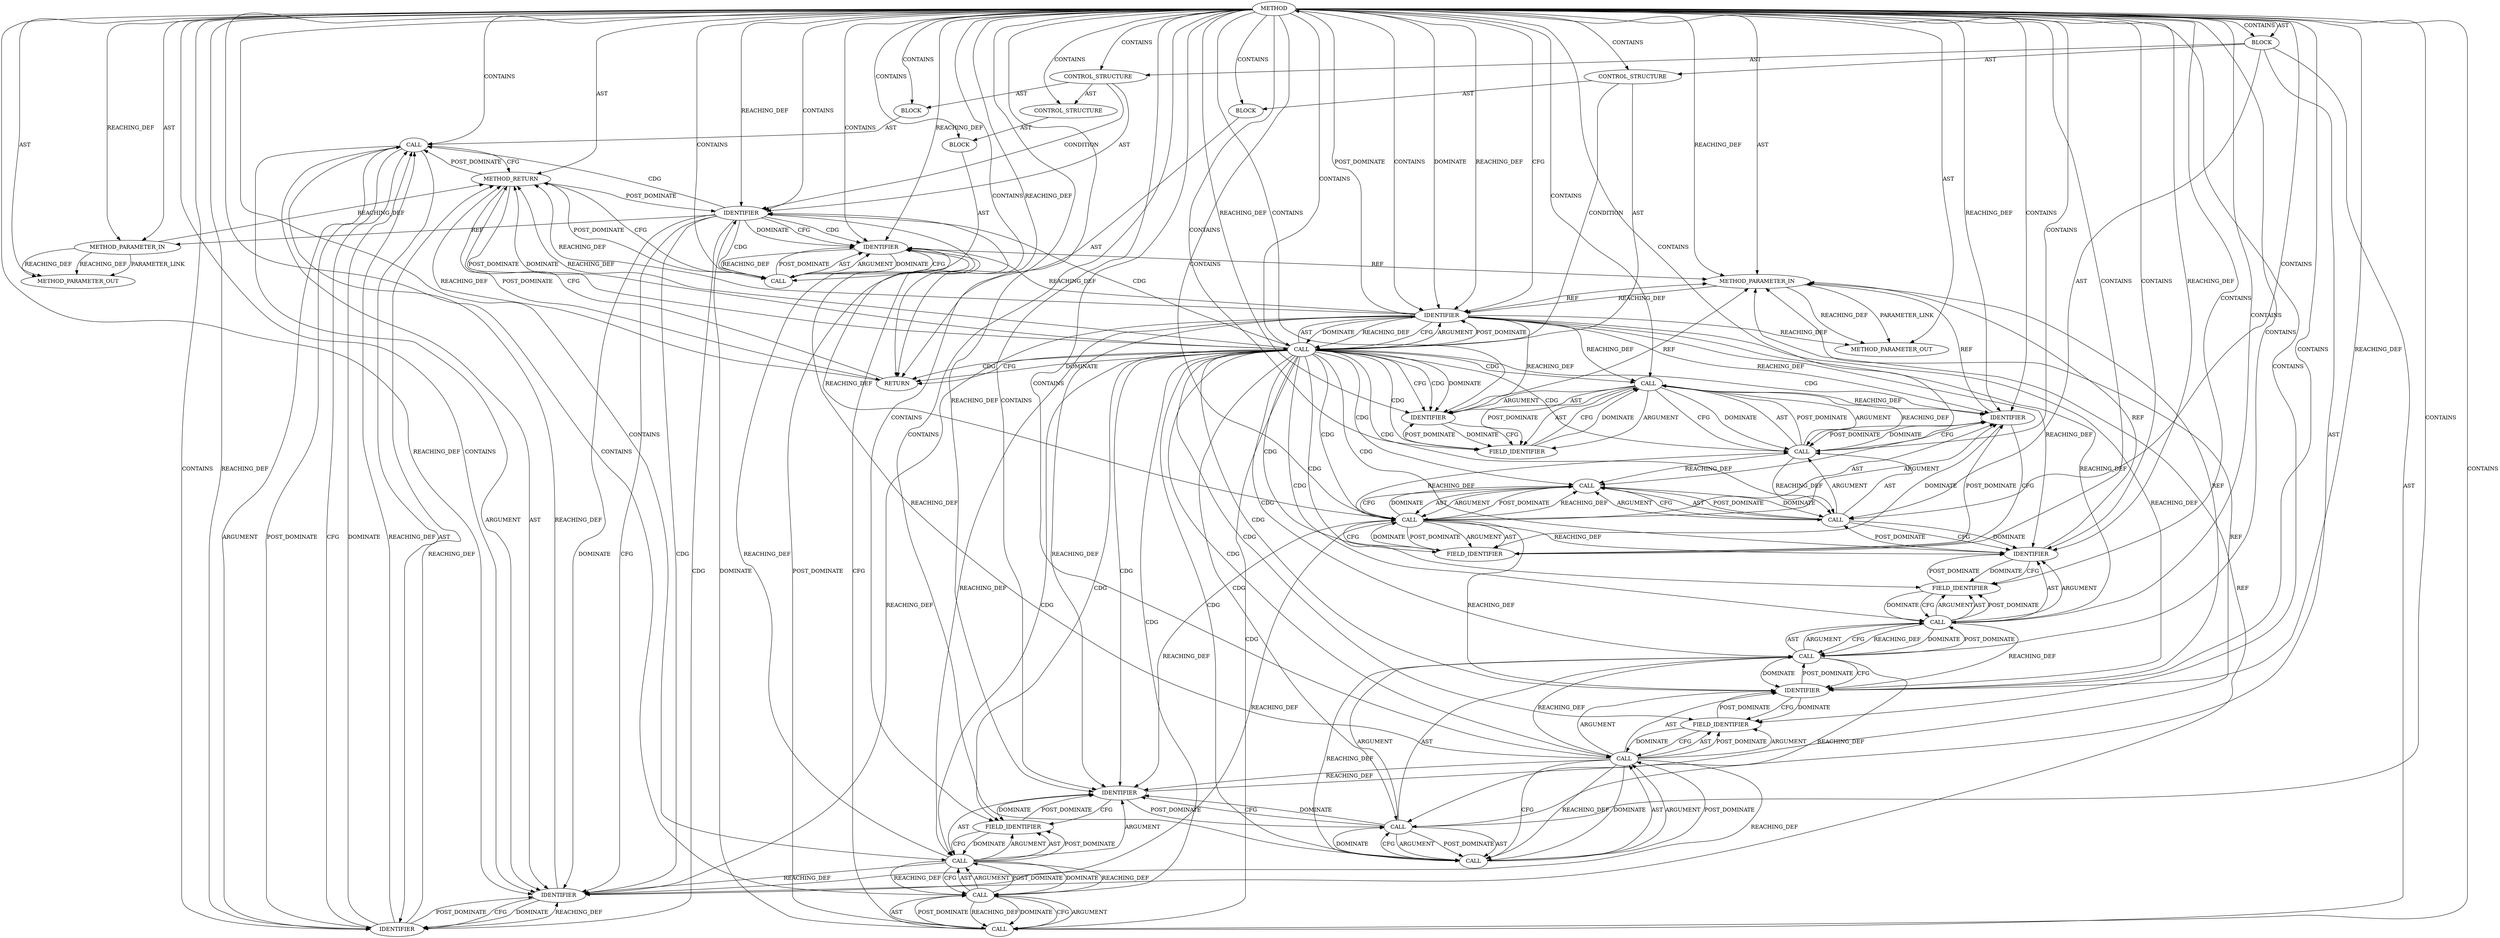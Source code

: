 digraph {
  21455 [label=METHOD_PARAMETER_OUT ORDER=1 CODE="struct sock *sk" IS_VARIADIC=false COLUMN_NUMBER=19 LINE_NUMBER=328 TYPE_FULL_NAME="sock*" EVALUATION_STRATEGY="BY_VALUE" INDEX=1 NAME="sk"]
  6484 [label=CONTROL_STRUCTURE CONTROL_STRUCTURE_TYPE="IF" ORDER=5 PARSER_TYPE_NAME="CASTIfStatement" ARGUMENT_INDEX=-1 CODE="if (sk)" COLUMN_NUMBER=2 LINE_NUMBER=337]
  6463 [label=CALL ORDER=1 ARGUMENT_INDEX=1 CODE="ctx->crypto_send" COLUMN_NUMBER=20 METHOD_FULL_NAME="<operator>.indirectFieldAccess" LINE_NUMBER=333 TYPE_FULL_NAME="<empty>" DISPATCH_TYPE="STATIC_DISPATCH" SIGNATURE="" NAME="<operator>.indirectFieldAccess"]
  6491 [label=BLOCK ORDER=1 ARGUMENT_INDEX=-1 CODE="<empty>" COLUMN_NUMBER=3 LINE_NUMBER=340 TYPE_FULL_NAME="void"]
  6480 [label=CALL ORDER=1 ARGUMENT_INDEX=1 CODE="&ctx->tx_lock" COLUMN_NUMBER=16 METHOD_FULL_NAME="<operator>.addressOf" LINE_NUMBER=335 TYPE_FULL_NAME="<empty>" DISPATCH_TYPE="STATIC_DISPATCH" SIGNATURE="" NAME="<operator>.addressOf"]
  6487 [label=CALL ORDER=1 ARGUMENT_INDEX=1 CODE="kfree_rcu(ctx, rcu)" COLUMN_NUMBER=3 METHOD_FULL_NAME="kfree_rcu" LINE_NUMBER=338 TYPE_FULL_NAME="<empty>" DISPATCH_TYPE="STATIC_DISPATCH" SIGNATURE="" NAME="kfree_rcu"]
  6459 [label=BLOCK ORDER=2 ARGUMENT_INDEX=-1 CODE="<empty>" COLUMN_NUMBER=3 LINE_NUMBER=331 TYPE_FULL_NAME="void"]
  6464 [label=IDENTIFIER ORDER=1 ARGUMENT_INDEX=1 CODE="ctx" COLUMN_NUMBER=20 LINE_NUMBER=333 TYPE_FULL_NAME="tls_context*" NAME="ctx"]
  6482 [label=IDENTIFIER ORDER=1 ARGUMENT_INDEX=1 CODE="ctx" COLUMN_NUMBER=17 LINE_NUMBER=335 TYPE_FULL_NAME="tls_context*" NAME="ctx"]
  6461 [label=CALL ORDER=2 ARGUMENT_INDEX=-1 CODE="memzero_explicit(&ctx->crypto_send, sizeof(ctx->crypto_send))" COLUMN_NUMBER=2 METHOD_FULL_NAME="memzero_explicit" LINE_NUMBER=333 TYPE_FULL_NAME="<empty>" DISPATCH_TYPE="STATIC_DISPATCH" SIGNATURE="" NAME="memzero_explicit"]
  6473 [label=IDENTIFIER ORDER=1 ARGUMENT_INDEX=1 CODE="ctx" COLUMN_NUMBER=20 LINE_NUMBER=334 TYPE_FULL_NAME="tls_context*" NAME="ctx"]
  6460 [label=RETURN ORDER=1 ARGUMENT_INDEX=1 CODE="return;" COLUMN_NUMBER=3 LINE_NUMBER=331]
  6455 [label=BLOCK ORDER=3 ARGUMENT_INDEX=-1 CODE="{
	if (!ctx)
		return;

	memzero_explicit(&ctx->crypto_send, sizeof(ctx->crypto_send));
	memzero_explicit(&ctx->crypto_recv, sizeof(ctx->crypto_recv));
	mutex_destroy(&ctx->tx_lock);

	if (sk)
		kfree_rcu(ctx, rcu);
	else
		kfree(ctx);
}" COLUMN_NUMBER=1 LINE_NUMBER=329 TYPE_FULL_NAME="void"]
  6468 [label=IDENTIFIER ORDER=1 ARGUMENT_INDEX=1 CODE="ctx" COLUMN_NUMBER=45 LINE_NUMBER=333 TYPE_FULL_NAME="tls_context*" NAME="ctx"]
  6465 [label=FIELD_IDENTIFIER ORDER=2 ARGUMENT_INDEX=2 CODE="crypto_send" COLUMN_NUMBER=20 LINE_NUMBER=333 CANONICAL_NAME="crypto_send"]
  6477 [label=IDENTIFIER ORDER=1 ARGUMENT_INDEX=1 CODE="ctx" COLUMN_NUMBER=45 LINE_NUMBER=334 TYPE_FULL_NAME="tls_context*" NAME="ctx"]
  6492 [label=CALL ORDER=1 ARGUMENT_INDEX=1 CODE="kfree(ctx)" COLUMN_NUMBER=3 METHOD_FULL_NAME="kfree" LINE_NUMBER=340 TYPE_FULL_NAME="<empty>" DISPATCH_TYPE="STATIC_DISPATCH" SIGNATURE="" NAME="kfree"]
  6472 [label=CALL ORDER=1 ARGUMENT_INDEX=1 CODE="ctx->crypto_recv" COLUMN_NUMBER=20 METHOD_FULL_NAME="<operator>.indirectFieldAccess" LINE_NUMBER=334 TYPE_FULL_NAME="<empty>" DISPATCH_TYPE="STATIC_DISPATCH" SIGNATURE="" NAME="<operator>.indirectFieldAccess"]
  6452 [label=METHOD COLUMN_NUMBER=1 LINE_NUMBER=328 COLUMN_NUMBER_END=1 IS_EXTERNAL=false SIGNATURE="void tls_ctx_free (sock*,tls_context*)" NAME="tls_ctx_free" AST_PARENT_TYPE="TYPE_DECL" AST_PARENT_FULL_NAME="tls_main.c:<global>" ORDER=101 CODE="void tls_ctx_free(struct sock *sk, struct tls_context *ctx)
{
	if (!ctx)
		return;

	memzero_explicit(&ctx->crypto_send, sizeof(ctx->crypto_send));
	memzero_explicit(&ctx->crypto_recv, sizeof(ctx->crypto_recv));
	mutex_destroy(&ctx->tx_lock);

	if (sk)
		kfree_rcu(ctx, rcu);
	else
		kfree(ctx);
}" FULL_NAME="tls_ctx_free" LINE_NUMBER_END=341 FILENAME="tls_main.c"]
  6475 [label=CALL ORDER=2 ARGUMENT_INDEX=2 CODE="sizeof(ctx->crypto_recv)" COLUMN_NUMBER=38 METHOD_FULL_NAME="<operator>.sizeOf" LINE_NUMBER=334 TYPE_FULL_NAME="<empty>" DISPATCH_TYPE="STATIC_DISPATCH" SIGNATURE="" NAME="<operator>.sizeOf"]
  6456 [label=CONTROL_STRUCTURE CONTROL_STRUCTURE_TYPE="IF" ORDER=1 PARSER_TYPE_NAME="CASTIfStatement" ARGUMENT_INDEX=-1 CODE="if (!ctx)" COLUMN_NUMBER=2 LINE_NUMBER=330]
  6470 [label=CALL ORDER=3 ARGUMENT_INDEX=-1 CODE="memzero_explicit(&ctx->crypto_recv, sizeof(ctx->crypto_recv))" COLUMN_NUMBER=2 METHOD_FULL_NAME="memzero_explicit" LINE_NUMBER=334 TYPE_FULL_NAME="<empty>" DISPATCH_TYPE="STATIC_DISPATCH" SIGNATURE="" NAME="memzero_explicit"]
  6462 [label=CALL ORDER=1 ARGUMENT_INDEX=1 CODE="&ctx->crypto_send" COLUMN_NUMBER=19 METHOD_FULL_NAME="<operator>.addressOf" LINE_NUMBER=333 TYPE_FULL_NAME="<empty>" DISPATCH_TYPE="STATIC_DISPATCH" SIGNATURE="" NAME="<operator>.addressOf"]
  6476 [label=CALL ORDER=1 ARGUMENT_INDEX=1 CODE="ctx->crypto_recv" COLUMN_NUMBER=45 METHOD_FULL_NAME="<operator>.indirectFieldAccess" LINE_NUMBER=334 TYPE_FULL_NAME="<empty>" DISPATCH_TYPE="STATIC_DISPATCH" SIGNATURE="" NAME="<operator>.indirectFieldAccess"]
  6494 [label=METHOD_RETURN ORDER=4 CODE="RET" COLUMN_NUMBER=1 LINE_NUMBER=328 TYPE_FULL_NAME="void" EVALUATION_STRATEGY="BY_VALUE"]
  6479 [label=CALL ORDER=4 ARGUMENT_INDEX=-1 CODE="mutex_destroy(&ctx->tx_lock)" COLUMN_NUMBER=2 METHOD_FULL_NAME="mutex_destroy" LINE_NUMBER=335 TYPE_FULL_NAME="<empty>" DISPATCH_TYPE="STATIC_DISPATCH" SIGNATURE="" NAME="mutex_destroy"]
  6453 [label=METHOD_PARAMETER_IN ORDER=1 CODE="struct sock *sk" IS_VARIADIC=false COLUMN_NUMBER=19 LINE_NUMBER=328 TYPE_FULL_NAME="sock*" EVALUATION_STRATEGY="BY_VALUE" INDEX=1 NAME="sk"]
  6481 [label=CALL ORDER=1 ARGUMENT_INDEX=1 CODE="ctx->tx_lock" COLUMN_NUMBER=17 METHOD_FULL_NAME="<operator>.indirectFieldAccess" LINE_NUMBER=335 TYPE_FULL_NAME="<empty>" DISPATCH_TYPE="STATIC_DISPATCH" SIGNATURE="" NAME="<operator>.indirectFieldAccess"]
  6457 [label=CALL ORDER=1 ARGUMENT_INDEX=-1 CODE="!ctx" COLUMN_NUMBER=6 METHOD_FULL_NAME="<operator>.logicalNot" LINE_NUMBER=330 TYPE_FULL_NAME="<empty>" DISPATCH_TYPE="STATIC_DISPATCH" SIGNATURE="" NAME="<operator>.logicalNot"]
  6467 [label=CALL ORDER=1 ARGUMENT_INDEX=1 CODE="ctx->crypto_send" COLUMN_NUMBER=45 METHOD_FULL_NAME="<operator>.indirectFieldAccess" LINE_NUMBER=333 TYPE_FULL_NAME="<empty>" DISPATCH_TYPE="STATIC_DISPATCH" SIGNATURE="" NAME="<operator>.indirectFieldAccess"]
  6489 [label=IDENTIFIER ORDER=2 ARGUMENT_INDEX=2 CODE="rcu" COLUMN_NUMBER=18 LINE_NUMBER=338 TYPE_FULL_NAME="ANY" NAME="rcu"]
  6486 [label=BLOCK ORDER=2 ARGUMENT_INDEX=-1 CODE="<empty>" COLUMN_NUMBER=3 LINE_NUMBER=338 TYPE_FULL_NAME="void"]
  6478 [label=FIELD_IDENTIFIER ORDER=2 ARGUMENT_INDEX=2 CODE="crypto_recv" COLUMN_NUMBER=45 LINE_NUMBER=334 CANONICAL_NAME="crypto_recv"]
  6483 [label=FIELD_IDENTIFIER ORDER=2 ARGUMENT_INDEX=2 CODE="tx_lock" COLUMN_NUMBER=17 LINE_NUMBER=335 CANONICAL_NAME="tx_lock"]
  6469 [label=FIELD_IDENTIFIER ORDER=2 ARGUMENT_INDEX=2 CODE="crypto_send" COLUMN_NUMBER=45 LINE_NUMBER=333 CANONICAL_NAME="crypto_send"]
  6471 [label=CALL ORDER=1 ARGUMENT_INDEX=1 CODE="&ctx->crypto_recv" COLUMN_NUMBER=19 METHOD_FULL_NAME="<operator>.addressOf" LINE_NUMBER=334 TYPE_FULL_NAME="<empty>" DISPATCH_TYPE="STATIC_DISPATCH" SIGNATURE="" NAME="<operator>.addressOf"]
  6488 [label=IDENTIFIER ORDER=1 ARGUMENT_INDEX=1 CODE="ctx" COLUMN_NUMBER=13 LINE_NUMBER=338 TYPE_FULL_NAME="tls_context*" NAME="ctx"]
  6474 [label=FIELD_IDENTIFIER ORDER=2 ARGUMENT_INDEX=2 CODE="crypto_recv" COLUMN_NUMBER=20 LINE_NUMBER=334 CANONICAL_NAME="crypto_recv"]
  6490 [label=CONTROL_STRUCTURE CONTROL_STRUCTURE_TYPE="ELSE" ORDER=3 PARSER_TYPE_NAME="CASTExpressionStatement" ARGUMENT_INDEX=-1 CODE="else" COLUMN_NUMBER=3 LINE_NUMBER=340]
  6458 [label=IDENTIFIER ORDER=1 ARGUMENT_INDEX=1 CODE="ctx" COLUMN_NUMBER=7 LINE_NUMBER=330 TYPE_FULL_NAME="tls_context*" NAME="ctx"]
  6466 [label=CALL ORDER=2 ARGUMENT_INDEX=2 CODE="sizeof(ctx->crypto_send)" COLUMN_NUMBER=38 METHOD_FULL_NAME="<operator>.sizeOf" LINE_NUMBER=333 TYPE_FULL_NAME="<empty>" DISPATCH_TYPE="STATIC_DISPATCH" SIGNATURE="" NAME="<operator>.sizeOf"]
  21456 [label=METHOD_PARAMETER_OUT ORDER=2 CODE="struct tls_context *ctx" IS_VARIADIC=false COLUMN_NUMBER=36 LINE_NUMBER=328 TYPE_FULL_NAME="tls_context*" EVALUATION_STRATEGY="BY_VALUE" INDEX=2 NAME="ctx"]
  6454 [label=METHOD_PARAMETER_IN ORDER=2 CODE="struct tls_context *ctx" IS_VARIADIC=false COLUMN_NUMBER=36 LINE_NUMBER=328 TYPE_FULL_NAME="tls_context*" EVALUATION_STRATEGY="BY_VALUE" INDEX=2 NAME="ctx"]
  6485 [label=IDENTIFIER ORDER=1 ARGUMENT_INDEX=-1 CODE="sk" COLUMN_NUMBER=6 LINE_NUMBER=337 TYPE_FULL_NAME="sock*" NAME="sk"]
  6493 [label=IDENTIFIER ORDER=1 ARGUMENT_INDEX=1 CODE="ctx" COLUMN_NUMBER=9 LINE_NUMBER=340 TYPE_FULL_NAME="tls_context*" NAME="ctx"]
  6473 -> 6461 [label=POST_DOMINATE ]
  6452 -> 6488 [label=CONTAINS ]
  6489 -> 6488 [label=REACHING_DEF VARIABLE="rcu"]
  6463 -> 6462 [label=REACHING_DEF VARIABLE="ctx->crypto_send"]
  6458 -> 6493 [label=REACHING_DEF VARIABLE="ctx"]
  6452 -> 6478 [label=CONTAINS ]
  6452 -> 6469 [label=CONTAINS ]
  6458 -> 6457 [label=CFG ]
  6463 -> 6465 [label=AST ]
  6484 -> 6485 [label=CONDITION ]
  6452 -> 6458 [label=CONTAINS ]
  6452 -> 6466 [label=CONTAINS ]
  6476 -> 6488 [label=REACHING_DEF VARIABLE="ctx->crypto_recv"]
  6477 -> 6478 [label=CFG ]
  6452 -> 6458 [label=DOMINATE ]
  6475 -> 6476 [label=AST ]
  6467 -> 6473 [label=REACHING_DEF VARIABLE="ctx->crypto_send"]
  6472 -> 6473 [label=AST ]
  6489 -> 6494 [label=REACHING_DEF VARIABLE="rcu"]
  6452 -> 6491 [label=CONTAINS ]
  6452 -> 6462 [label=CONTAINS ]
  6457 -> 6480 [label=CDG ]
  6487 -> 6488 [label=ARGUMENT ]
  6455 -> 6479 [label=AST ]
  6476 -> 6475 [label=CFG ]
  6464 -> 6465 [label=DOMINATE ]
  6490 -> 6491 [label=AST ]
  6472 -> 6474 [label=ARGUMENT ]
  6452 -> 6481 [label=CONTAINS ]
  6467 -> 6466 [label=REACHING_DEF VARIABLE="ctx->crypto_send"]
  6473 -> 6454 [label=REF ]
  6457 -> 6463 [label=CDG ]
  6487 -> 6489 [label=AST ]
  6481 -> 6488 [label=REACHING_DEF VARIABLE="ctx->tx_lock"]
  6471 -> 6472 [label=POST_DOMINATE ]
  6452 -> 6467 [label=CONTAINS ]
  6452 -> 6494 [label=AST ]
  6480 -> 6479 [label=REACHING_DEF VARIABLE="&ctx->tx_lock"]
  6467 -> 6469 [label=POST_DOMINATE ]
  6452 -> 6471 [label=CONTAINS ]
  6476 -> 6477 [label=ARGUMENT ]
  6481 -> 6493 [label=REACHING_DEF VARIABLE="ctx->tx_lock"]
  6466 -> 6467 [label=AST ]
  6452 -> 21456 [label=AST ]
  6493 -> 6492 [label=DOMINATE ]
  6485 -> 6492 [label=CDG ]
  6480 -> 6479 [label=DOMINATE ]
  6493 -> 6454 [label=REF ]
  6476 -> 6493 [label=REACHING_DEF VARIABLE="ctx->crypto_recv"]
  6457 -> 6472 [label=CDG ]
  6454 -> 21456 [label=REACHING_DEF VARIABLE="ctx"]
  6463 -> 6465 [label=ARGUMENT ]
  6479 -> 6485 [label=CFG ]
  6452 -> 6473 [label=CONTAINS ]
  6461 -> 6462 [label=ARGUMENT ]
  6483 -> 6482 [label=POST_DOMINATE ]
  6460 -> 6494 [label=CFG ]
  6456 -> 6457 [label=CONDITION ]
  6481 -> 6483 [label=ARGUMENT ]
  6457 -> 6494 [label=DOMINATE ]
  6463 -> 6464 [label=ARGUMENT ]
  6469 -> 6467 [label=CFG ]
  6484 -> 6486 [label=AST ]
  6488 -> 6487 [label=REACHING_DEF VARIABLE="ctx"]
  6457 -> 6483 [label=CDG ]
  6452 -> 6480 [label=CONTAINS ]
  6487 -> 6489 [label=ARGUMENT ]
  6457 -> 6466 [label=CDG ]
  6494 -> 6487 [label=POST_DOMINATE ]
  6455 -> 6470 [label=AST ]
  6472 -> 6471 [label=CFG ]
  6478 -> 6476 [label=CFG ]
  6468 -> 6469 [label=CFG ]
  6468 -> 6469 [label=DOMINATE ]
  6457 -> 6465 [label=CDG ]
  6480 -> 6481 [label=AST ]
  6466 -> 6467 [label=POST_DOMINATE ]
  6469 -> 6468 [label=POST_DOMINATE ]
  6494 -> 6460 [label=POST_DOMINATE ]
  6487 -> 6489 [label=POST_DOMINATE ]
  6477 -> 6478 [label=DOMINATE ]
  6457 -> 6475 [label=CDG ]
  6452 -> 6488 [label=REACHING_DEF VARIABLE=""]
  6472 -> 6474 [label=AST ]
  6452 -> 6455 [label=CONTAINS ]
  6454 -> 6458 [label=REACHING_DEF VARIABLE="ctx"]
  6485 -> 6489 [label=CDG ]
  6462 -> 6463 [label=AST ]
  6452 -> 6470 [label=CONTAINS ]
  6477 -> 6454 [label=REF ]
  6452 -> 6454 [label=REACHING_DEF VARIABLE=""]
  6457 -> 6458 [label=ARGUMENT ]
  6485 -> 6453 [label=REF ]
  6452 -> 6486 [label=CONTAINS ]
  6481 -> 6483 [label=AST ]
  6475 -> 6470 [label=DOMINATE ]
  6468 -> 6454 [label=REF ]
  6455 -> 6461 [label=AST ]
  6453 -> 21455 [label=PARAMETER_LINK ]
  6457 -> 6473 [label=CDG ]
  6458 -> 6457 [label=DOMINATE ]
  6452 -> 6477 [label=REACHING_DEF VARIABLE=""]
  6452 -> 6457 [label=CONTAINS ]
  6452 -> 6461 [label=CONTAINS ]
  6493 -> 6492 [label=REACHING_DEF VARIABLE="ctx"]
  6473 -> 6474 [label=DOMINATE ]
  6457 -> 6461 [label=CDG ]
  6452 -> 6482 [label=CONTAINS ]
  6458 -> 6468 [label=REACHING_DEF VARIABLE="ctx"]
  6474 -> 6472 [label=CFG ]
  6457 -> 6460 [label=DOMINATE ]
  6458 -> 6472 [label=REACHING_DEF VARIABLE="ctx"]
  6486 -> 6487 [label=AST ]
  6471 -> 6477 [label=DOMINATE ]
  6452 -> 6479 [label=CONTAINS ]
  6455 -> 6456 [label=AST ]
  6453 -> 6494 [label=REACHING_DEF VARIABLE="sk"]
  6467 -> 6468 [label=ARGUMENT ]
  6452 -> 6474 [label=CONTAINS ]
  6463 -> 6468 [label=REACHING_DEF VARIABLE="ctx->crypto_send"]
  6452 -> 6476 [label=CONTAINS ]
  6461 -> 6466 [label=AST ]
  6484 -> 6485 [label=AST ]
  6462 -> 6463 [label=POST_DOMINATE ]
  6457 -> 6460 [label=CDG ]
  6492 -> 6493 [label=POST_DOMINATE ]
  6460 -> 6494 [label=REACHING_DEF VARIABLE="<RET>"]
  6457 -> 6474 [label=CDG ]
  6480 -> 6479 [label=CFG ]
  6452 -> 6484 [label=CONTAINS ]
  6465 -> 6463 [label=CFG ]
  6474 -> 6473 [label=POST_DOMINATE ]
  6492 -> 6493 [label=AST ]
  6472 -> 6473 [label=ARGUMENT ]
  6458 -> 6473 [label=REACHING_DEF VARIABLE="ctx"]
  6452 -> 6490 [label=CONTAINS ]
  6479 -> 6485 [label=DOMINATE ]
  6480 -> 6481 [label=ARGUMENT ]
  6462 -> 6466 [label=REACHING_DEF VARIABLE="&ctx->crypto_send"]
  6482 -> 6454 [label=REF ]
  6478 -> 6476 [label=DOMINATE ]
  6458 -> 21456 [label=REACHING_DEF VARIABLE="ctx"]
  6457 -> 6494 [label=REACHING_DEF VARIABLE="!ctx"]
  6452 -> 6458 [label=REACHING_DEF VARIABLE=""]
  6492 -> 6494 [label=CFG ]
  6462 -> 6468 [label=CFG ]
  6478 -> 6477 [label=POST_DOMINATE ]
  6457 -> 6476 [label=CDG ]
  6452 -> 6456 [label=CONTAINS ]
  6457 -> 6468 [label=CDG ]
  6487 -> 6488 [label=AST ]
  6470 -> 6475 [label=ARGUMENT ]
  6481 -> 6483 [label=POST_DOMINATE ]
  6471 -> 6472 [label=AST ]
  6476 -> 6478 [label=AST ]
  6481 -> 6480 [label=CFG ]
  6480 -> 6481 [label=POST_DOMINATE ]
  6457 -> 6481 [label=CDG ]
  6452 -> 6485 [label=CONTAINS ]
  6452 -> 6453 [label=AST ]
  6476 -> 6482 [label=REACHING_DEF VARIABLE="ctx->crypto_recv"]
  6457 -> 6458 [label=POST_DOMINATE ]
  6479 -> 6480 [label=ARGUMENT ]
  6456 -> 6459 [label=AST ]
  6457 -> 6460 [label=CFG ]
  6471 -> 6472 [label=ARGUMENT ]
  6458 -> 6457 [label=REACHING_DEF VARIABLE="ctx"]
  6476 -> 6475 [label=REACHING_DEF VARIABLE="ctx->crypto_recv"]
  6467 -> 6468 [label=AST ]
  6467 -> 6469 [label=ARGUMENT ]
  6489 -> 6488 [label=POST_DOMINATE ]
  6492 -> 6493 [label=ARGUMENT ]
  6452 -> 6482 [label=REACHING_DEF VARIABLE=""]
  6452 -> 6463 [label=CONTAINS ]
  6452 -> 6483 [label=CONTAINS ]
  6472 -> 6474 [label=POST_DOMINATE ]
  6485 -> 6488 [label=CDG ]
  6452 -> 6459 [label=CONTAINS ]
  6452 -> 6473 [label=REACHING_DEF VARIABLE=""]
  6457 -> 6482 [label=CDG ]
  6452 -> 6453 [label=REACHING_DEF VARIABLE=""]
  6470 -> 6482 [label=CFG ]
  6470 -> 6475 [label=POST_DOMINATE ]
  6459 -> 6460 [label=AST ]
  6467 -> 6477 [label=REACHING_DEF VARIABLE="ctx->crypto_send"]
  6452 -> 6465 [label=CONTAINS ]
  6457 -> 6462 [label=CDG ]
  6452 -> 6485 [label=REACHING_DEF VARIABLE=""]
  6457 -> 6458 [label=AST ]
  6452 -> 6464 [label=REACHING_DEF VARIABLE=""]
  6467 -> 6482 [label=REACHING_DEF VARIABLE="ctx->crypto_send"]
  6463 -> 6462 [label=CFG ]
  6458 -> 6464 [label=REACHING_DEF VARIABLE="ctx"]
  6485 -> 6488 [label=DOMINATE ]
  6452 -> 6487 [label=CONTAINS ]
  6487 -> 6494 [label=CFG ]
  6462 -> 6463 [label=ARGUMENT ]
  6455 -> 6484 [label=AST ]
  6475 -> 6476 [label=ARGUMENT ]
  6483 -> 6481 [label=CFG ]
  6470 -> 6475 [label=AST ]
  6488 -> 6489 [label=DOMINATE ]
  6461 -> 6466 [label=ARGUMENT ]
  6476 -> 6475 [label=DOMINATE ]
  6452 -> 6475 [label=CONTAINS ]
  6467 -> 6493 [label=REACHING_DEF VARIABLE="ctx->crypto_send"]
  6452 -> 6489 [label=CONTAINS ]
  6457 -> 6470 [label=CDG ]
  6482 -> 6483 [label=CFG ]
  6464 -> 6454 [label=REF ]
  6463 -> 6464 [label=AST ]
  6485 -> 6493 [label=CDG ]
  6476 -> 6478 [label=POST_DOMINATE ]
  6493 -> 6492 [label=CFG ]
  6481 -> 6480 [label=DOMINATE ]
  6457 -> 6478 [label=CDG ]
  6470 -> 6482 [label=DOMINATE ]
  6458 -> 6463 [label=REACHING_DEF VARIABLE="ctx"]
  6476 -> 6471 [label=REACHING_DEF VARIABLE="ctx->crypto_recv"]
  6483 -> 6481 [label=DOMINATE ]
  6461 -> 6473 [label=CFG ]
  6458 -> 6477 [label=REACHING_DEF VARIABLE="ctx"]
  6458 -> 6481 [label=REACHING_DEF VARIABLE="ctx"]
  6485 -> 6488 [label=CFG ]
  6481 -> 6480 [label=REACHING_DEF VARIABLE="ctx->tx_lock"]
  6481 -> 6480 [label=REACHING_DEF VARIABLE="ctx->tx_lock"]
  6452 -> 6454 [label=AST ]
  6452 -> 6460 [label=CONTAINS ]
  6457 -> 6467 [label=CDG ]
  6461 -> 6462 [label=AST ]
  6468 -> 6462 [label=POST_DOMINATE ]
  6475 -> 6476 [label=POST_DOMINATE ]
  6463 -> 6465 [label=POST_DOMINATE ]
  6452 -> 6464 [label=CONTAINS ]
  6458 -> 6454 [label=REF ]
  6452 -> 6460 [label=REACHING_DEF VARIABLE=""]
  6488 -> 6489 [label=CFG ]
  6479 -> 6480 [label=AST ]
  6452 -> 6458 [label=CFG ]
  6457 -> 6469 [label=CDG ]
  6454 -> 21456 [label=PARAMETER_LINK ]
  6452 -> 6492 [label=CONTAINS ]
  6494 -> 6485 [label=POST_DOMINATE ]
  6494 -> 6492 [label=POST_DOMINATE ]
  6457 -> 6485 [label=CDG ]
  6485 -> 6487 [label=CDG ]
  6471 -> 6477 [label=CFG ]
  6465 -> 6464 [label=POST_DOMINATE ]
  6457 -> 6477 [label=CDG ]
  6467 -> 6462 [label=REACHING_DEF VARIABLE="ctx->crypto_send"]
  6457 -> 6479 [label=CDG ]
  6452 -> 21455 [label=AST ]
  6489 -> 6487 [label=CFG ]
  6481 -> 6482 [label=AST ]
  6463 -> 6462 [label=DOMINATE ]
  6485 -> 6493 [label=DOMINATE ]
  6462 -> 6461 [label=REACHING_DEF VARIABLE="&ctx->crypto_send"]
  6484 -> 6490 [label=AST ]
  6452 -> 6493 [label=REACHING_DEF VARIABLE=""]
  6488 -> 6454 [label=REF ]
  6466 -> 6461 [label=CFG ]
  6453 -> 21455 [label=REACHING_DEF VARIABLE="sk"]
  6453 -> 21455 [label=REACHING_DEF VARIABLE="sk"]
  6489 -> 6487 [label=DOMINATE ]
  6461 -> 6473 [label=DOMINATE ]
  6469 -> 6467 [label=DOMINATE ]
  6452 -> 6477 [label=CONTAINS ]
  6472 -> 6471 [label=REACHING_DEF VARIABLE="ctx->crypto_recv"]
  6489 -> 6487 [label=REACHING_DEF VARIABLE="rcu"]
  6458 -> 6488 [label=REACHING_DEF VARIABLE="ctx"]
  6482 -> 6470 [label=POST_DOMINATE ]
  6485 -> 6493 [label=CFG ]
  6477 -> 6471 [label=POST_DOMINATE ]
  6457 -> 6471 [label=CDG ]
  6458 -> 6494 [label=REACHING_DEF VARIABLE="ctx"]
  6452 -> 6493 [label=CONTAINS ]
  6482 -> 6483 [label=DOMINATE ]
  6479 -> 6480 [label=POST_DOMINATE ]
  6470 -> 6471 [label=ARGUMENT ]
  6466 -> 6467 [label=ARGUMENT ]
  6473 -> 6474 [label=CFG ]
  6458 -> 6452 [label=POST_DOMINATE ]
  6465 -> 6463 [label=DOMINATE ]
  6491 -> 6492 [label=AST ]
  6485 -> 6479 [label=POST_DOMINATE ]
  6467 -> 6466 [label=CFG ]
  6464 -> 6465 [label=CFG ]
  6457 -> 6464 [label=CFG ]
  6452 -> 6468 [label=REACHING_DEF VARIABLE=""]
  6457 -> 6464 [label=CDG ]
  6476 -> 6477 [label=AST ]
  6452 -> 6455 [label=AST ]
  6472 -> 6477 [label=REACHING_DEF VARIABLE="ctx->crypto_recv"]
  6452 -> 6489 [label=REACHING_DEF VARIABLE=""]
  6467 -> 6469 [label=AST ]
  6467 -> 6488 [label=REACHING_DEF VARIABLE="ctx->crypto_send"]
  6470 -> 6471 [label=AST ]
  6456 -> 6457 [label=AST ]
  6481 -> 6482 [label=ARGUMENT ]
  6471 -> 6475 [label=REACHING_DEF VARIABLE="&ctx->crypto_recv"]
  6458 -> 6482 [label=REACHING_DEF VARIABLE="ctx"]
  6461 -> 6466 [label=POST_DOMINATE ]
  6452 -> 6472 [label=CONTAINS ]
  6494 -> 6457 [label=POST_DOMINATE ]
  6474 -> 6472 [label=DOMINATE ]
  6466 -> 6461 [label=DOMINATE ]
  6457 -> 6464 [label=DOMINATE ]
  6467 -> 6466 [label=DOMINATE ]
  6472 -> 6471 [label=DOMINATE ]
  6471 -> 6470 [label=REACHING_DEF VARIABLE="&ctx->crypto_recv"]
  6452 -> 6468 [label=CONTAINS ]
  6462 -> 6468 [label=DOMINATE ]
  6475 -> 6470 [label=CFG ]
  6476 -> 6478 [label=ARGUMENT ]
}
